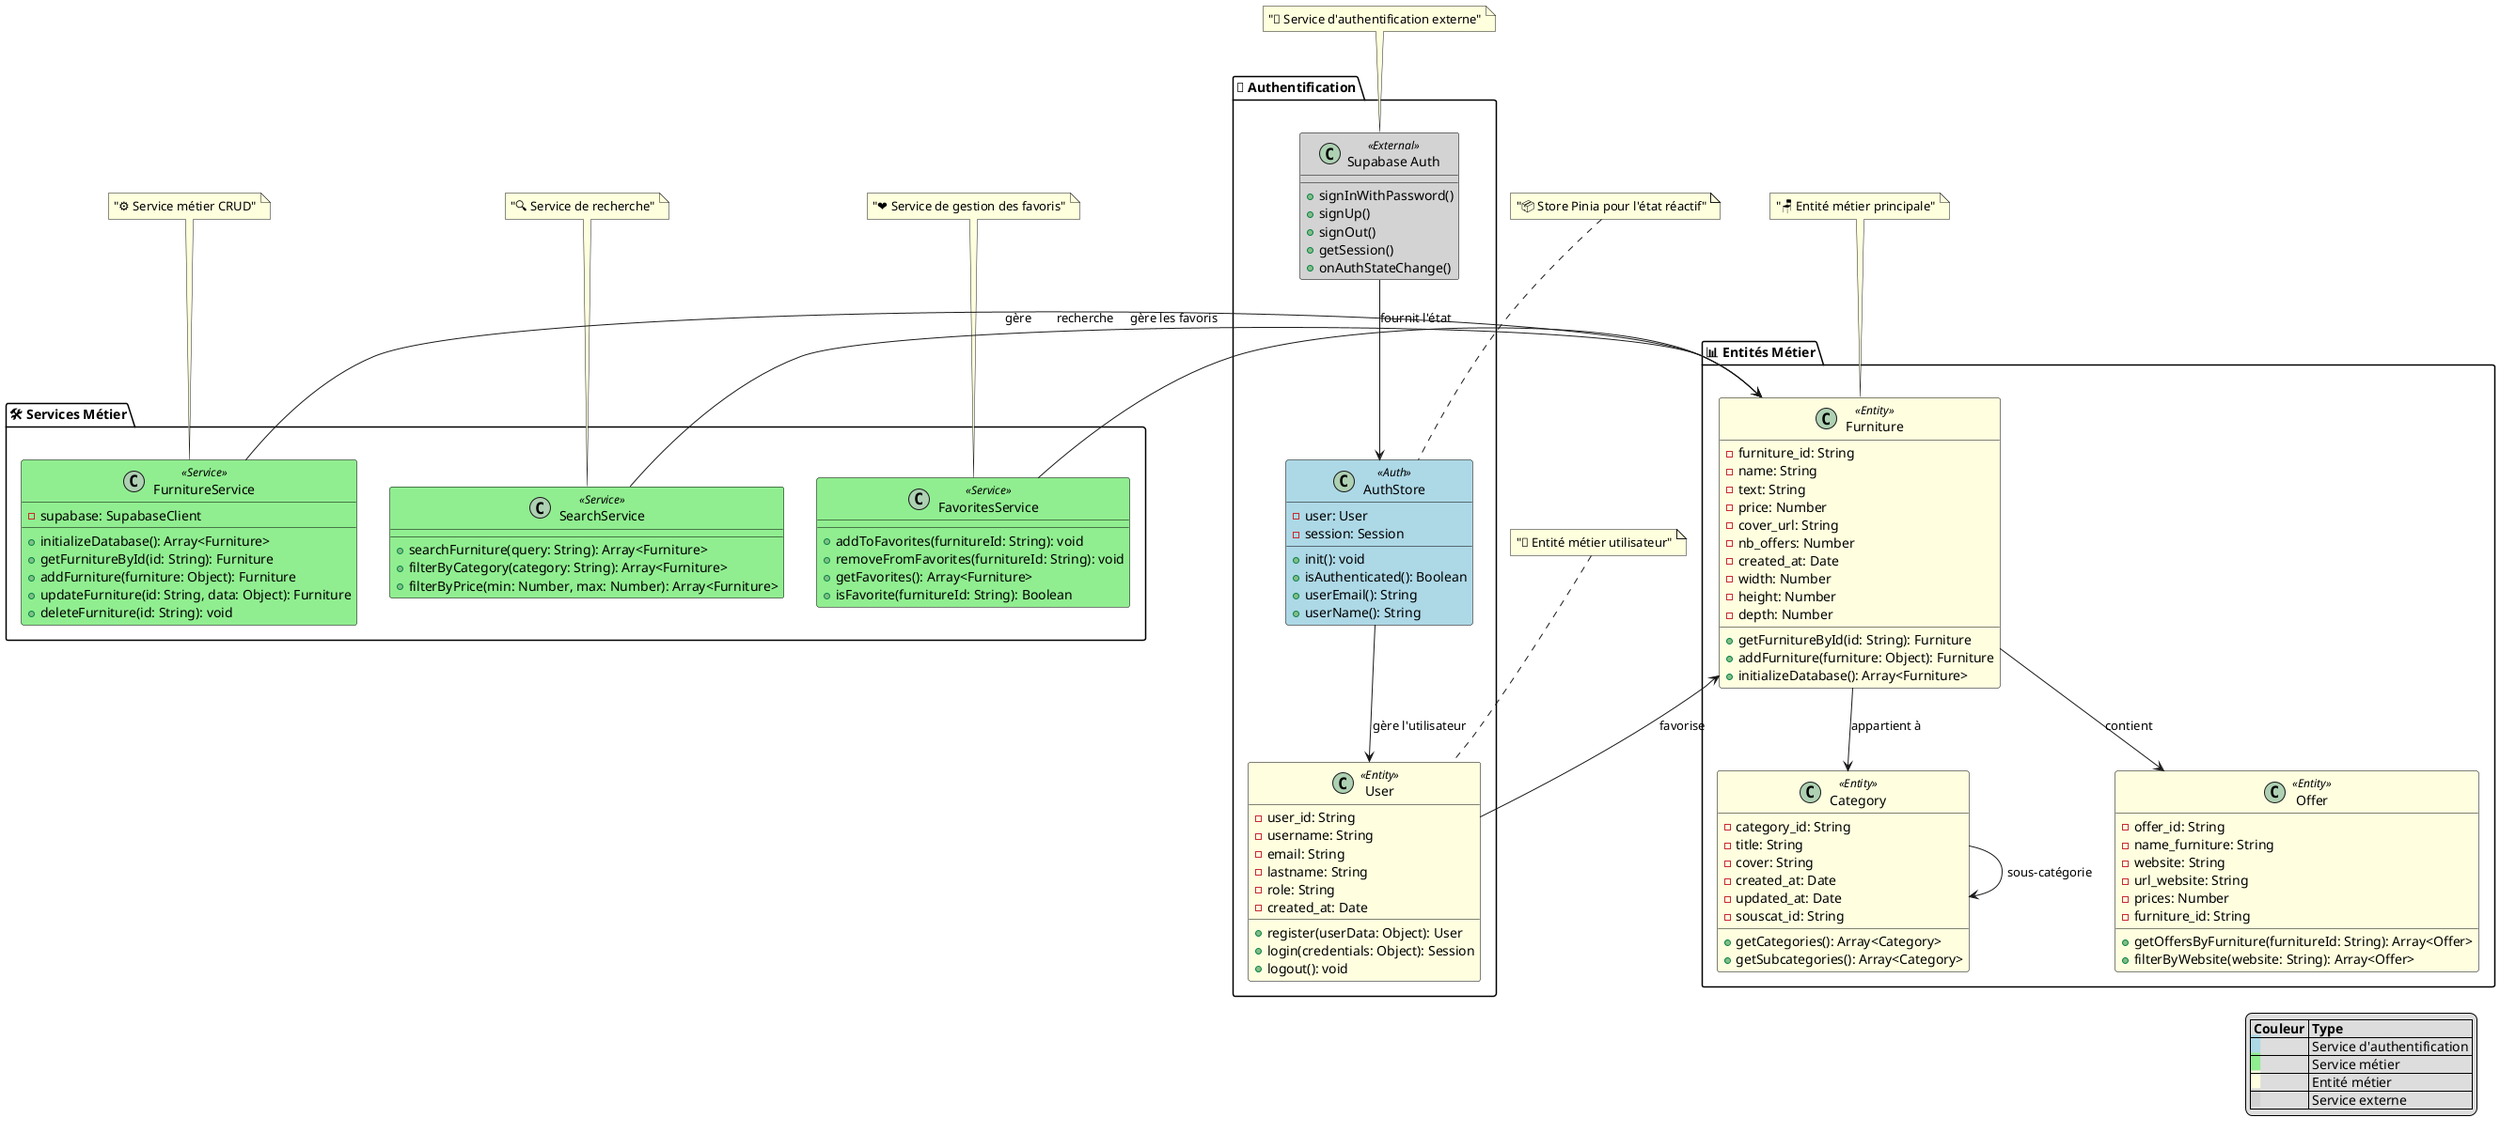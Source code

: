 @startuml Diagramme de Classes Amélioré - Meubly

!define RECTANGLE class
!define PACKAGE package

' === STYLES ET COULEURS ===
skinparam class {
    BackgroundColor<<Auth>> LightBlue
    BackgroundColor<<Service>> LightGreen
    BackgroundColor<<Entity>> LightYellow
    BackgroundColor<<External>> LightGray
    BorderColor Black
    FontColor Black
}

' === GROUPE AUTHENTIFICATION ===
package "🔐 Authentification" {
    RECTANGLE "Supabase Auth" as SupabaseAuth <<External>> {
        + signInWithPassword()
        + signUp()
        + signOut()
        + getSession()
        + onAuthStateChange()
    }

    RECTANGLE AuthStore <<Auth>> {
        - user: User
        - session: Session
        + init(): void
        + isAuthenticated(): Boolean
        + userEmail(): String
        + userName(): String
    }

    RECTANGLE User <<Entity>> {
        - user_id: String
        - username: String
        - email: String
        - lastname: String
        - role: String
        - created_at: Date
        + register(userData: Object): User
        + login(credentials: Object): Session
        + logout(): void
    }
}

' === GROUPE SERVICES MÉTIER ===
package "🛠️ Services Métier" {
    RECTANGLE FurnitureService <<Service>> {
        - supabase: SupabaseClient
        + initializeDatabase(): Array<Furniture>
        + getFurnitureById(id: String): Furniture
        + addFurniture(furniture: Object): Furniture
        + updateFurniture(id: String, data: Object): Furniture
        + deleteFurniture(id: String): void
    }

    RECTANGLE SearchService <<Service>> {
        + searchFurniture(query: String): Array<Furniture>
        + filterByCategory(category: String): Array<Furniture>
        + filterByPrice(min: Number, max: Number): Array<Furniture>
    }

    RECTANGLE FavoritesService <<Service>> {
        + addToFavorites(furnitureId: String): void
        + removeFromFavorites(furnitureId: String): void
        + getFavorites(): Array<Furniture>
        + isFavorite(furnitureId: String): Boolean
    }
}

' === GROUPE ENTITÉS MÉTIER ===
package "📊 Entités Métier" {
    RECTANGLE Furniture <<Entity>> {
        - furniture_id: String
        - name: String
        - text: String
        - price: Number
        - cover_url: String
        - nb_offers: Number
        - created_at: Date
        - width: Number
        - height: Number
        - depth: Number
        + getFurnitureById(id: String): Furniture
        + addFurniture(furniture: Object): Furniture
        + initializeDatabase(): Array<Furniture>
    }

    RECTANGLE Offer <<Entity>> {
        - offer_id: String
        - name_furniture: String
        - website: String
        - url_website: String
        - prices: Number
        - furniture_id: String
        + getOffersByFurniture(furnitureId: String): Array<Offer>
        + filterByWebsite(website: String): Array<Offer>
    }

    RECTANGLE Category <<Entity>> {
        - category_id: String
        - title: String
        - cover: String
        - created_at: Date
        - updated_at: Date
        - souscat_id: String
        + getCategories(): Array<Category>
        + getSubcategories(): Array<Category>
    }
}

' === RELATIONS AVEC DISPOSITION AMÉLIORÉE ===
' Authentification (gauche)
SupabaseAuth -down-> AuthStore : "fournit l'état"
AuthStore -down-> User : "gère l'utilisateur"

' Services vers entités (centre)
FurnitureService -right-> Furniture : "gère"
SearchService -right-> Furniture : "recherche"
FavoritesService -right-> Furniture : "gère les favoris"

' Entités entre elles (droite)
Furniture -down-> Offer : "contient"
Furniture -down-> Category : "appartient à"
Category -right-> Category : "sous-catégorie"
User -up-> Furniture : "favorise"

' === NOTES AMÉLIORÉES ===
note top of SupabaseAuth : "🔐 Service d'authentification externe"
note top of AuthStore : "📦 Store Pinia pour l'état réactif"
note top of User : "👤 Entité métier utilisateur"
note top of Furniture : "🪑 Entité métier principale"
note top of FurnitureService : "⚙️ Service métier CRUD"
note top of SearchService : "🔍 Service de recherche"
note top of FavoritesService : "❤️ Service de gestion des favoris"

' === LÉGENDE ===
legend right
    |= Couleur |= Type |
    |<back:LightBlue>   </back>| Service d'authentification |
    |<back:LightGreen>   </back>| Service métier |
    |<back:LightYellow>   </back>| Entité métier |
    |<back:LightGray>   </back>| Service externe |
endlegend

@enduml 